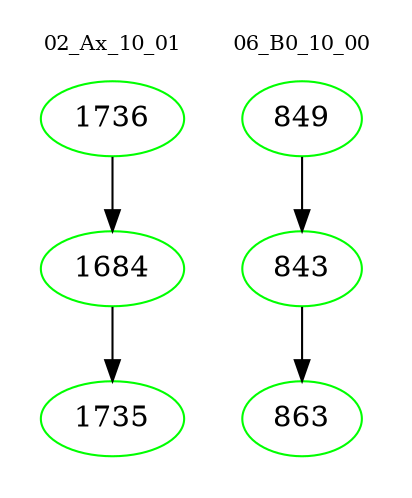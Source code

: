 digraph{
subgraph cluster_0 {
color = white
label = "02_Ax_10_01";
fontsize=10;
T0_1736 [label="1736", color="green"]
T0_1736 -> T0_1684 [color="black"]
T0_1684 [label="1684", color="green"]
T0_1684 -> T0_1735 [color="black"]
T0_1735 [label="1735", color="green"]
}
subgraph cluster_1 {
color = white
label = "06_B0_10_00";
fontsize=10;
T1_849 [label="849", color="green"]
T1_849 -> T1_843 [color="black"]
T1_843 [label="843", color="green"]
T1_843 -> T1_863 [color="black"]
T1_863 [label="863", color="green"]
}
}
